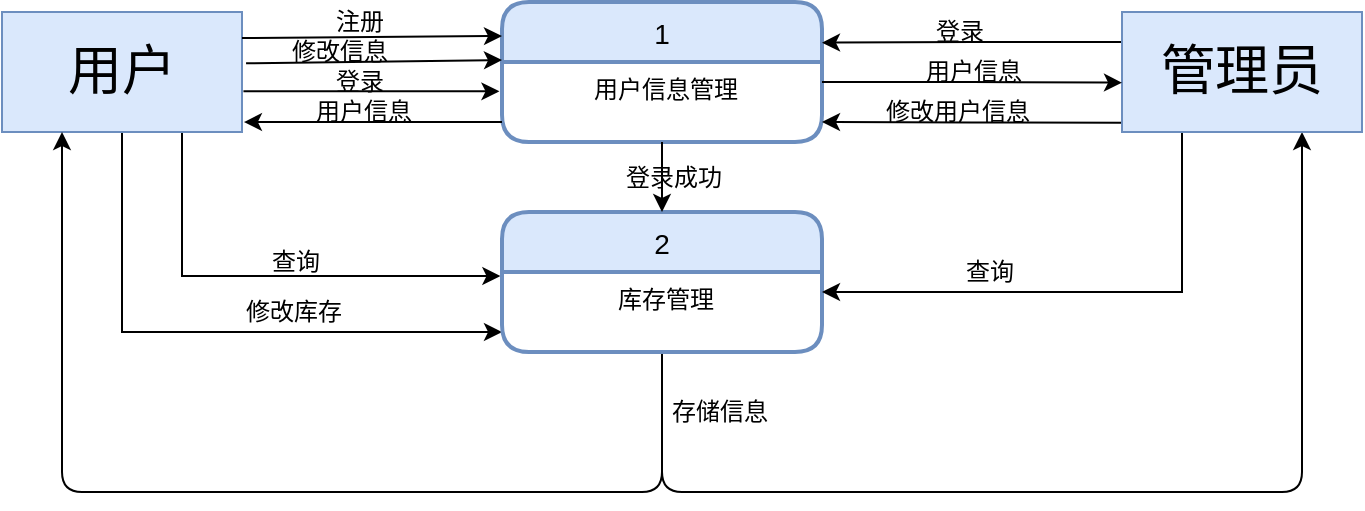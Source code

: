 <mxfile version="10.6.9" type="github"><diagram id="l_jbuKvI-tJHWCl1i7wl" name="Page-1"><mxGraphModel dx="933" dy="448" grid="1" gridSize="10" guides="1" tooltips="1" connect="1" arrows="1" fold="1" page="1" pageScale="1" pageWidth="827" pageHeight="1169" math="0" shadow="0"><root><mxCell id="0"/><mxCell id="1" parent="0"/><mxCell id="A-DHMgypTHJc2p6zO-6V-18" style="edgeStyle=orthogonalEdgeStyle;rounded=0;orthogonalLoop=1;jettySize=auto;html=1;exitX=0.5;exitY=1;exitDx=0;exitDy=0;entryX=0;entryY=0.75;entryDx=0;entryDy=0;" edge="1" parent="1" source="mbMcAtBtYRgUVieGbGkU-6" target="pWT4FjciAPZEzhx81jIq-20"><mxGeometry relative="1" as="geometry"/></mxCell><mxCell id="A-DHMgypTHJc2p6zO-6V-21" style="edgeStyle=orthogonalEdgeStyle;rounded=0;orthogonalLoop=1;jettySize=auto;html=1;exitX=0.75;exitY=1;exitDx=0;exitDy=0;entryX=-0.005;entryY=0.05;entryDx=0;entryDy=0;entryPerimeter=0;" edge="1" parent="1" source="mbMcAtBtYRgUVieGbGkU-6" target="pWT4FjciAPZEzhx81jIq-20"><mxGeometry relative="1" as="geometry"/></mxCell><mxCell id="mbMcAtBtYRgUVieGbGkU-6" value="&lt;font style=&quot;font-size: 27px&quot;&gt;用户&lt;/font&gt;" style="rounded=0;whiteSpace=wrap;html=1;fillColor=#dae8fc;strokeColor=#6c8ebf;" parent="1" vertex="1"><mxGeometry x="20" y="20" width="120" height="60" as="geometry"/></mxCell><mxCell id="pWT4FjciAPZEzhx81jIq-3" value="1" style="swimlane;childLayout=stackLayout;horizontal=1;startSize=30;horizontalStack=0;fillColor=#dae8fc;rounded=1;fontSize=14;fontStyle=0;strokeWidth=2;resizeParent=0;resizeLast=1;shadow=0;dashed=0;align=center;strokeColor=#6c8ebf;" parent="1" vertex="1"><mxGeometry x="270" y="15" width="160" height="70" as="geometry"><mxRectangle x="270" y="-10" width="40" height="30" as="alternateBounds"/></mxGeometry></mxCell><mxCell id="pWT4FjciAPZEzhx81jIq-4" value="用户信息管理" style="align=center;strokeColor=none;fillColor=none;spacingLeft=4;fontSize=12;verticalAlign=top;resizable=0;rotatable=0;part=1;" parent="pWT4FjciAPZEzhx81jIq-3" vertex="1"><mxGeometry y="30" width="160" height="40" as="geometry"/></mxCell><mxCell id="pWT4FjciAPZEzhx81jIq-7" value="" style="endArrow=classic;html=1;entryX=0;entryY=0.25;entryDx=0;entryDy=0;" parent="1" target="pWT4FjciAPZEzhx81jIq-3" edge="1"><mxGeometry width="50" height="50" relative="1" as="geometry"><mxPoint x="140" y="33" as="sourcePoint"/><mxPoint x="220" y="140" as="targetPoint"/><Array as="points"><mxPoint x="270" y="32"/></Array></mxGeometry></mxCell><mxCell id="pWT4FjciAPZEzhx81jIq-8" value="注册" style="text;html=1;resizable=0;points=[];autosize=1;align=left;verticalAlign=top;spacingTop=-4;" parent="1" vertex="1"><mxGeometry x="185" y="15" width="40" height="20" as="geometry"/></mxCell><mxCell id="pWT4FjciAPZEzhx81jIq-11" value="" style="endArrow=classic;html=1;exitX=1.006;exitY=0.661;exitDx=0;exitDy=0;entryX=-0.008;entryY=0.367;entryDx=0;entryDy=0;entryPerimeter=0;exitPerimeter=0;" parent="1" source="mbMcAtBtYRgUVieGbGkU-6" target="pWT4FjciAPZEzhx81jIq-4" edge="1"><mxGeometry width="50" height="50" relative="1" as="geometry"><mxPoint x="170" y="150" as="sourcePoint"/><mxPoint x="220" y="100" as="targetPoint"/></mxGeometry></mxCell><mxCell id="pWT4FjciAPZEzhx81jIq-12" value="登录" style="text;html=1;resizable=0;points=[];autosize=1;align=left;verticalAlign=top;spacingTop=-4;" parent="1" vertex="1"><mxGeometry x="185" y="45" width="40" height="20" as="geometry"/></mxCell><mxCell id="pWT4FjciAPZEzhx81jIq-14" value="" style="endArrow=classic;html=1;entryX=0.25;entryY=1;entryDx=0;entryDy=0;exitX=0.5;exitY=1;exitDx=0;exitDy=0;" parent="1" source="pWT4FjciAPZEzhx81jIq-20" target="mbMcAtBtYRgUVieGbGkU-6" edge="1"><mxGeometry width="50" height="50" relative="1" as="geometry"><mxPoint x="280" y="270" as="sourcePoint"/><mxPoint x="80" y="180" as="targetPoint"/><Array as="points"><mxPoint x="350" y="260"/><mxPoint x="220" y="260"/><mxPoint x="50" y="260"/></Array></mxGeometry></mxCell><mxCell id="pWT4FjciAPZEzhx81jIq-16" value="" style="endArrow=classic;html=1;entryX=0.75;entryY=1;entryDx=0;entryDy=0;exitX=0.5;exitY=1;exitDx=0;exitDy=0;" parent="1" target="A-DHMgypTHJc2p6zO-6V-7" edge="1" source="pWT4FjciAPZEzhx81jIq-20"><mxGeometry width="50" height="50" relative="1" as="geometry"><mxPoint x="450" y="240" as="sourcePoint"/><mxPoint x="620.333" y="199.778" as="targetPoint"/><Array as="points"><mxPoint x="350" y="260"/><mxPoint x="670" y="260"/></Array></mxGeometry></mxCell><mxCell id="pWT4FjciAPZEzhx81jIq-17" value="存储信息" style="text;html=1;resizable=0;points=[];autosize=1;align=left;verticalAlign=top;spacingTop=-4;" parent="1" vertex="1"><mxGeometry x="352.5" y="210" width="60" height="20" as="geometry"/></mxCell><mxCell id="pWT4FjciAPZEzhx81jIq-19" value="2" style="swimlane;childLayout=stackLayout;horizontal=1;startSize=30;horizontalStack=0;fillColor=#dae8fc;rounded=1;fontSize=14;fontStyle=0;strokeWidth=2;resizeParent=0;resizeLast=1;shadow=0;dashed=0;align=center;strokeColor=#6c8ebf;" parent="1" vertex="1"><mxGeometry x="270" y="120" width="160" height="70" as="geometry"><mxRectangle x="270" y="-10" width="40" height="30" as="alternateBounds"/></mxGeometry></mxCell><mxCell id="pWT4FjciAPZEzhx81jIq-20" value="库存管理" style="align=center;strokeColor=none;fillColor=none;spacingLeft=4;fontSize=12;verticalAlign=top;resizable=0;rotatable=0;part=1;" parent="pWT4FjciAPZEzhx81jIq-19" vertex="1"><mxGeometry y="30" width="160" height="40" as="geometry"/></mxCell><mxCell id="pWT4FjciAPZEzhx81jIq-21" value="" style="endArrow=classic;html=1;exitX=0.5;exitY=1;exitDx=0;exitDy=0;entryX=0.5;entryY=0;entryDx=0;entryDy=0;" parent="1" source="pWT4FjciAPZEzhx81jIq-4" target="pWT4FjciAPZEzhx81jIq-19" edge="1"><mxGeometry width="50" height="50" relative="1" as="geometry"><mxPoint x="340" y="280" as="sourcePoint"/><mxPoint x="390" y="230" as="targetPoint"/></mxGeometry></mxCell><mxCell id="pWT4FjciAPZEzhx81jIq-22" value="&lt;div style=&quot;text-align: center&quot;&gt;登录成功&lt;/div&gt;" style="text;html=1;resizable=0;points=[];autosize=1;align=left;verticalAlign=top;spacingTop=-4;" parent="1" vertex="1"><mxGeometry x="330" y="92.5" width="60" height="20" as="geometry"/></mxCell><mxCell id="gQA-FckbgcDWvp3cGxwK-5" value="" style="endArrow=classic;html=1;exitX=1.017;exitY=0.428;exitDx=0;exitDy=0;exitPerimeter=0;" parent="1" source="mbMcAtBtYRgUVieGbGkU-6" edge="1"><mxGeometry width="50" height="50" relative="1" as="geometry"><mxPoint x="180" y="140" as="sourcePoint"/><mxPoint x="270" y="44" as="targetPoint"/><Array as="points"/></mxGeometry></mxCell><mxCell id="gQA-FckbgcDWvp3cGxwK-6" value="修改信息" style="text;html=1;resizable=0;points=[];autosize=1;align=left;verticalAlign=top;spacingTop=-4;" parent="1" vertex="1"><mxGeometry x="163" y="30" width="60" height="20" as="geometry"/></mxCell><mxCell id="NkAouIgGnE1DCDZP0Itq-4" value="查询" style="text;html=1;resizable=0;points=[];autosize=1;align=left;verticalAlign=top;spacingTop=-4;" parent="1" vertex="1"><mxGeometry x="500" y="140" width="40" height="20" as="geometry"/></mxCell><mxCell id="A-DHMgypTHJc2p6zO-6V-3" style="edgeStyle=orthogonalEdgeStyle;rounded=0;orthogonalLoop=1;jettySize=auto;html=1;exitX=0;exitY=0.75;exitDx=0;exitDy=0;entryX=1.008;entryY=0.917;entryDx=0;entryDy=0;entryPerimeter=0;" edge="1" parent="1" source="pWT4FjciAPZEzhx81jIq-4" target="mbMcAtBtYRgUVieGbGkU-6"><mxGeometry relative="1" as="geometry"/></mxCell><mxCell id="A-DHMgypTHJc2p6zO-6V-4" value="用户信息" style="text;html=1;resizable=0;points=[];autosize=1;align=left;verticalAlign=top;spacingTop=-4;" vertex="1" parent="1"><mxGeometry x="175" y="60" width="60" height="20" as="geometry"/></mxCell><mxCell id="A-DHMgypTHJc2p6zO-6V-9" style="edgeStyle=orthogonalEdgeStyle;rounded=0;orthogonalLoop=1;jettySize=auto;html=1;exitX=0;exitY=0.25;exitDx=0;exitDy=0;" edge="1" parent="1" source="A-DHMgypTHJc2p6zO-6V-7"><mxGeometry relative="1" as="geometry"><mxPoint x="430" y="35.333" as="targetPoint"/></mxGeometry></mxCell><mxCell id="A-DHMgypTHJc2p6zO-6V-12" style="edgeStyle=orthogonalEdgeStyle;rounded=0;orthogonalLoop=1;jettySize=auto;html=1;exitX=0.003;exitY=0.922;exitDx=0;exitDy=0;entryX=1;entryY=0.75;entryDx=0;entryDy=0;exitPerimeter=0;" edge="1" parent="1" source="A-DHMgypTHJc2p6zO-6V-7" target="pWT4FjciAPZEzhx81jIq-4"><mxGeometry relative="1" as="geometry"/></mxCell><mxCell id="A-DHMgypTHJc2p6zO-6V-17" style="edgeStyle=orthogonalEdgeStyle;rounded=0;orthogonalLoop=1;jettySize=auto;html=1;exitX=0.25;exitY=1;exitDx=0;exitDy=0;entryX=1;entryY=0.25;entryDx=0;entryDy=0;" edge="1" parent="1" source="A-DHMgypTHJc2p6zO-6V-7" target="pWT4FjciAPZEzhx81jIq-20"><mxGeometry relative="1" as="geometry"/></mxCell><mxCell id="A-DHMgypTHJc2p6zO-6V-7" value="&lt;font style=&quot;font-size: 27px&quot;&gt;管理员&lt;br&gt;&lt;/font&gt;" style="rounded=0;whiteSpace=wrap;html=1;fillColor=#dae8fc;strokeColor=#6c8ebf;" vertex="1" parent="1"><mxGeometry x="580" y="20" width="120" height="60" as="geometry"/></mxCell><mxCell id="A-DHMgypTHJc2p6zO-6V-10" value="登录" style="text;html=1;resizable=0;points=[];autosize=1;align=left;verticalAlign=top;spacingTop=-4;" vertex="1" parent="1"><mxGeometry x="485" y="20" width="40" height="20" as="geometry"/></mxCell><mxCell id="A-DHMgypTHJc2p6zO-6V-11" value="修改用户信息" style="text;html=1;resizable=0;points=[];autosize=1;align=left;verticalAlign=top;spacingTop=-4;" vertex="1" parent="1"><mxGeometry x="460" y="60" width="90" height="20" as="geometry"/></mxCell><mxCell id="A-DHMgypTHJc2p6zO-6V-13" style="edgeStyle=orthogonalEdgeStyle;rounded=0;orthogonalLoop=1;jettySize=auto;html=1;exitX=1;exitY=0.25;exitDx=0;exitDy=0;entryX=0;entryY=0.589;entryDx=0;entryDy=0;entryPerimeter=0;" edge="1" parent="1" source="pWT4FjciAPZEzhx81jIq-4" target="A-DHMgypTHJc2p6zO-6V-7"><mxGeometry relative="1" as="geometry"><mxPoint x="570" y="55.333" as="targetPoint"/></mxGeometry></mxCell><mxCell id="A-DHMgypTHJc2p6zO-6V-14" value="用户信息" style="text;html=1;resizable=0;points=[];autosize=1;align=left;verticalAlign=top;spacingTop=-4;" vertex="1" parent="1"><mxGeometry x="480" y="40" width="60" height="20" as="geometry"/></mxCell><mxCell id="A-DHMgypTHJc2p6zO-6V-19" value="修改库存" style="text;html=1;resizable=0;points=[];autosize=1;align=left;verticalAlign=top;spacingTop=-4;" vertex="1" parent="1"><mxGeometry x="140" y="160" width="60" height="20" as="geometry"/></mxCell><mxCell id="A-DHMgypTHJc2p6zO-6V-22" value="查询" style="text;html=1;resizable=0;points=[];autosize=1;align=left;verticalAlign=top;spacingTop=-4;" vertex="1" parent="1"><mxGeometry x="153" y="135" width="40" height="20" as="geometry"/></mxCell></root></mxGraphModel></diagram></mxfile>